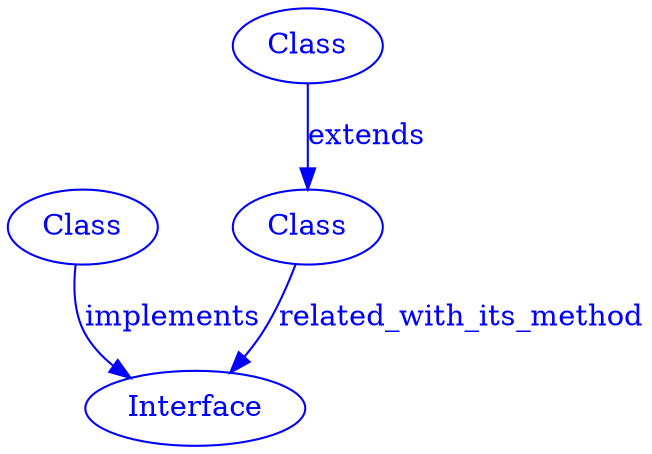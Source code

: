 digraph SubdueGraph {
  1 [label="Class",color=blue,fontcolor=blue];
  3 [label="Interface",color=blue,fontcolor=blue];
  5 [label="Class",color=blue,fontcolor=blue];
  6 [label="Class",color=blue,fontcolor=blue];
  5 -> 1 [label="extends",color=blue,fontcolor=blue];
  6 -> 3 [label="implements",color=blue,fontcolor=blue];
  1 -> 3 [label="related_with_its_method",color=blue,fontcolor=blue];
}
